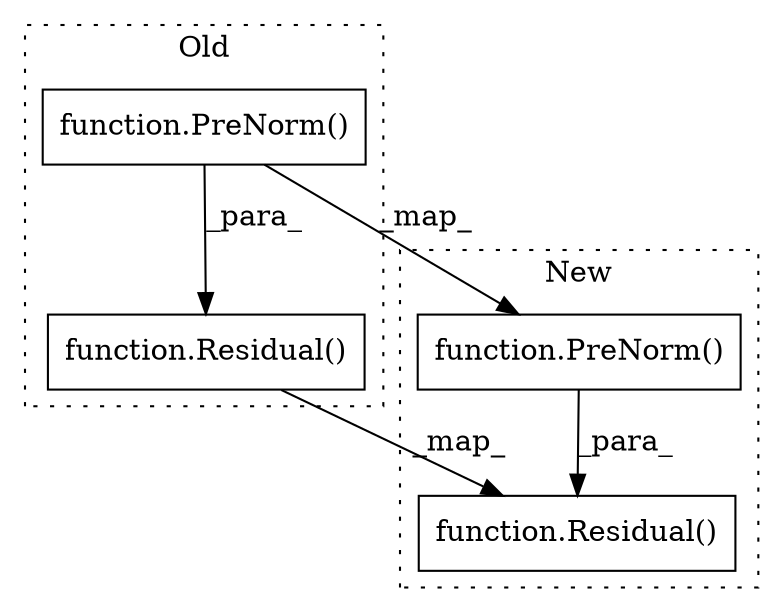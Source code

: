 digraph G {
subgraph cluster0 {
1 [label="function.Residual()" a="75" s="3638,3690" l="9,1" shape="box"];
4 [label="function.PreNorm()" a="75" s="3647,3689" l="8,1" shape="box"];
label = "Old";
style="dotted";
}
subgraph cluster1 {
2 [label="function.Residual()" a="75" s="3706,3758" l="9,1" shape="box"];
3 [label="function.PreNorm()" a="75" s="3715,3757" l="8,1" shape="box"];
label = "New";
style="dotted";
}
1 -> 2 [label="_map_"];
3 -> 2 [label="_para_"];
4 -> 3 [label="_map_"];
4 -> 1 [label="_para_"];
}